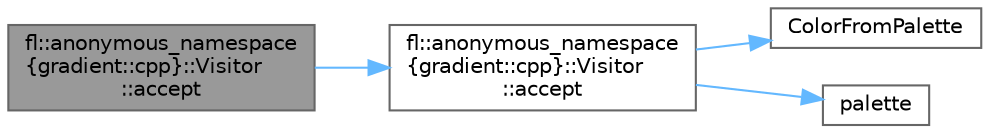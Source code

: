 digraph "fl::anonymous_namespace{gradient::cpp}::Visitor::accept"
{
 // INTERACTIVE_SVG=YES
 // LATEX_PDF_SIZE
  bgcolor="transparent";
  edge [fontname=Helvetica,fontsize=10,labelfontname=Helvetica,labelfontsize=10];
  node [fontname=Helvetica,fontsize=10,shape=box,height=0.2,width=0.4];
  rankdir="LR";
  Node1 [id="Node000001",label="fl::anonymous_namespace\l\{gradient::cpp\}::Visitor\l::accept",height=0.2,width=0.4,color="gray40", fillcolor="grey60", style="filled", fontcolor="black",tooltip=" "];
  Node1 -> Node2 [id="edge1_Node000001_Node000002",color="steelblue1",style="solid",tooltip=" "];
  Node2 [id="Node000002",label="fl::anonymous_namespace\l\{gradient::cpp\}::Visitor\l::accept",height=0.2,width=0.4,color="grey40", fillcolor="white", style="filled",URL="$d6/ddc/structfl_1_1anonymous__namespace_02gradient_8cpp_03_1_1_visitor_a14e6d6a5c80faf0e31f682a733b7cd83.html#a14e6d6a5c80faf0e31f682a733b7cd83",tooltip=" "];
  Node2 -> Node3 [id="edge2_Node000002_Node000003",color="steelblue1",style="solid",tooltip=" "];
  Node3 [id="Node000003",label="ColorFromPalette",height=0.2,width=0.4,color="grey40", fillcolor="white", style="filled",URL="$d1/dfb/colorutils_8h_a74e1895d1234ab29fef4458532e91090.html#a74e1895d1234ab29fef4458532e91090",tooltip=" "];
  Node2 -> Node4 [id="edge3_Node000002_Node000004",color="steelblue1",style="solid",tooltip=" "];
  Node4 [id="Node000004",label="palette",height=0.2,width=0.4,color="grey40", fillcolor="white", style="filled",URL="$d8/dd0/_fire_cylinder_8h_a470cec2dcb21e474c257065bb93bfcd1.html#a470cec2dcb21e474c257065bb93bfcd1",tooltip=" "];
}
